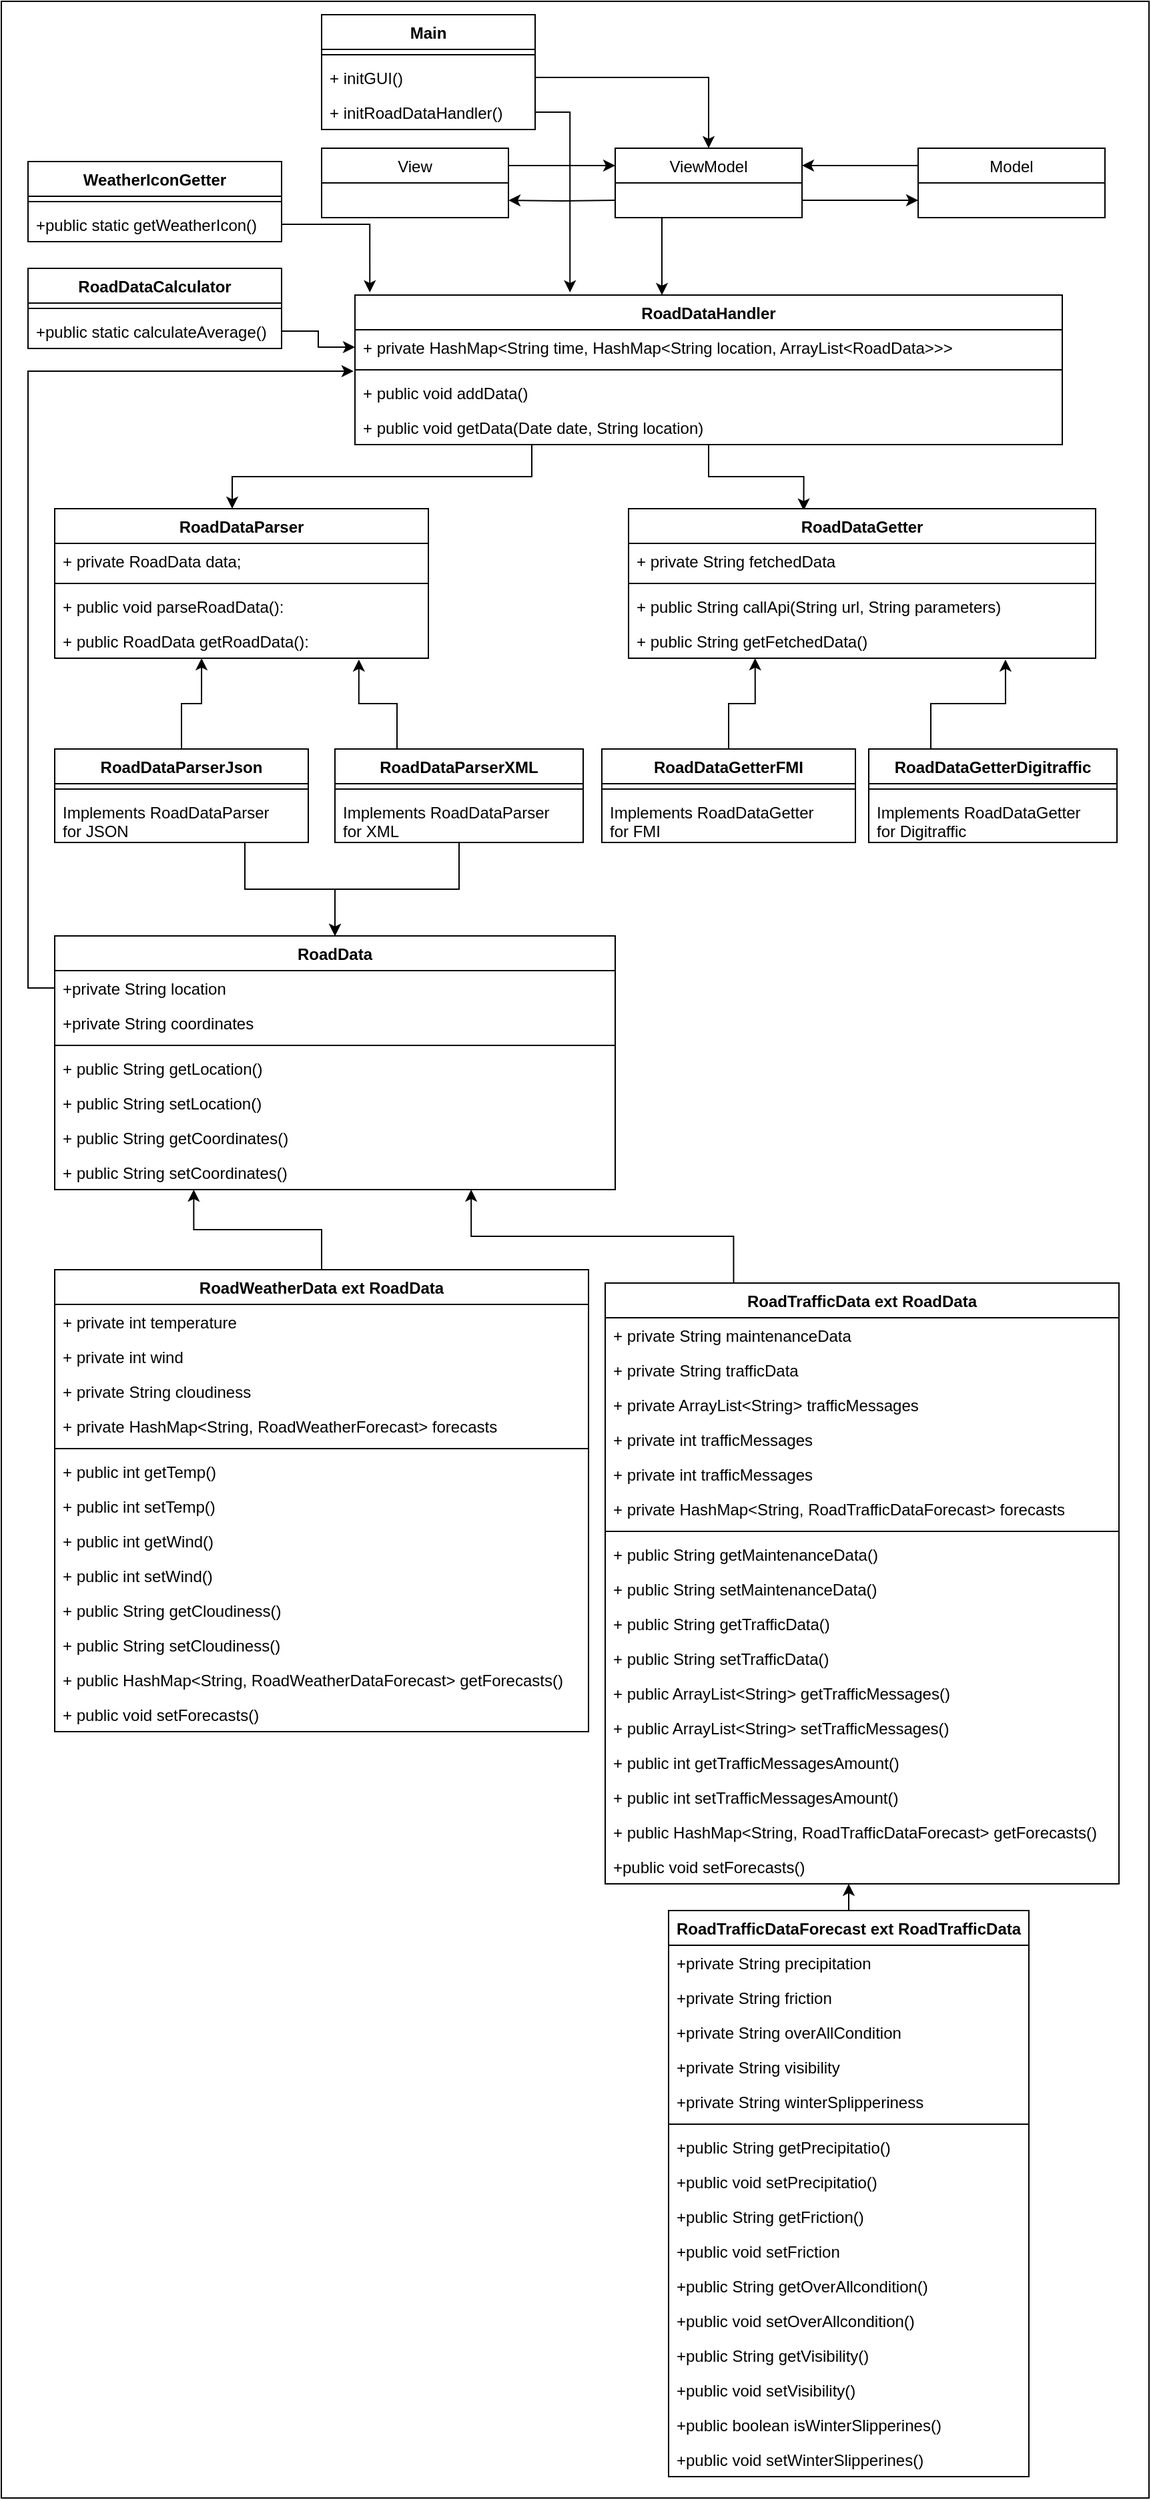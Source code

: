 <mxfile version="20.5.1" type="device"><diagram id="S0gB8MHJX6Fy2yk5ODXF" name="Sivu-1"><mxGraphModel dx="1422" dy="752" grid="1" gridSize="10" guides="1" tooltips="1" connect="1" arrows="1" fold="1" page="1" pageScale="1" pageWidth="827" pageHeight="1169" math="0" shadow="0"><root><mxCell id="0"/><mxCell id="1" parent="0"/><mxCell id="fA-g5uQ-jAQ87uZ6QGnf-59" value="" style="rounded=0;whiteSpace=wrap;html=1;" vertex="1" parent="1"><mxGeometry width="860" height="1870" as="geometry"/></mxCell><mxCell id="KyH2DdNoMfCb9JzQblsm-80" style="edgeStyle=orthogonalEdgeStyle;rounded=0;orthogonalLoop=1;jettySize=auto;html=1;exitX=0.25;exitY=1;exitDx=0;exitDy=0;entryX=0.475;entryY=0;entryDx=0;entryDy=0;entryPerimeter=0;" parent="1" source="KyH2DdNoMfCb9JzQblsm-4" target="KyH2DdNoMfCb9JzQblsm-13" edge="1"><mxGeometry relative="1" as="geometry"/></mxCell><mxCell id="PyR2XSppZuWLB6HKH8j1-69" style="edgeStyle=orthogonalEdgeStyle;rounded=0;orthogonalLoop=1;jettySize=auto;html=1;exitX=0.5;exitY=1;exitDx=0;exitDy=0;entryX=0.375;entryY=0.012;entryDx=0;entryDy=0;entryPerimeter=0;" parent="1" source="KyH2DdNoMfCb9JzQblsm-4" target="PyR2XSppZuWLB6HKH8j1-56" edge="1"><mxGeometry relative="1" as="geometry"/></mxCell><mxCell id="KyH2DdNoMfCb9JzQblsm-4" value="RoadDataHandler" style="swimlane;fontStyle=1;align=center;verticalAlign=top;childLayout=stackLayout;horizontal=1;startSize=26;horizontalStack=0;resizeParent=1;resizeParentMax=0;resizeLast=0;collapsible=1;marginBottom=0;" parent="1" vertex="1"><mxGeometry x="265" y="220" width="530" height="112" as="geometry"/></mxCell><mxCell id="KyH2DdNoMfCb9JzQblsm-5" value="+ private HashMap&lt;String time, HashMap&lt;String location, ArrayList&lt;RoadData&gt;&gt;&gt; " style="text;strokeColor=none;fillColor=none;align=left;verticalAlign=top;spacingLeft=4;spacingRight=4;overflow=hidden;rotatable=0;points=[[0,0.5],[1,0.5]];portConstraint=eastwest;" parent="KyH2DdNoMfCb9JzQblsm-4" vertex="1"><mxGeometry y="26" width="530" height="26" as="geometry"/></mxCell><mxCell id="KyH2DdNoMfCb9JzQblsm-6" value="" style="line;strokeWidth=1;fillColor=none;align=left;verticalAlign=middle;spacingTop=-1;spacingLeft=3;spacingRight=3;rotatable=0;labelPosition=right;points=[];portConstraint=eastwest;strokeColor=inherit;" parent="KyH2DdNoMfCb9JzQblsm-4" vertex="1"><mxGeometry y="52" width="530" height="8" as="geometry"/></mxCell><mxCell id="KyH2DdNoMfCb9JzQblsm-7" value="+ public void addData()&#xA;" style="text;strokeColor=none;fillColor=none;align=left;verticalAlign=top;spacingLeft=4;spacingRight=4;overflow=hidden;rotatable=0;points=[[0,0.5],[1,0.5]];portConstraint=eastwest;" parent="KyH2DdNoMfCb9JzQblsm-4" vertex="1"><mxGeometry y="60" width="530" height="26" as="geometry"/></mxCell><mxCell id="KyH2DdNoMfCb9JzQblsm-12" value="+ public void getData(Date date, String location)&#xA;" style="text;strokeColor=none;fillColor=none;align=left;verticalAlign=top;spacingLeft=4;spacingRight=4;overflow=hidden;rotatable=0;points=[[0,0.5],[1,0.5]];portConstraint=eastwest;" parent="KyH2DdNoMfCb9JzQblsm-4" vertex="1"><mxGeometry y="86" width="530" height="26" as="geometry"/></mxCell><mxCell id="KyH2DdNoMfCb9JzQblsm-8" value="RoadData" style="swimlane;fontStyle=1;align=center;verticalAlign=top;childLayout=stackLayout;horizontal=1;startSize=26;horizontalStack=0;resizeParent=1;resizeParentMax=0;resizeLast=0;collapsible=1;marginBottom=0;" parent="1" vertex="1"><mxGeometry x="40" y="700" width="420" height="190" as="geometry"/></mxCell><mxCell id="KyH2DdNoMfCb9JzQblsm-9" value="+private String location&#xA;" style="text;strokeColor=none;fillColor=none;align=left;verticalAlign=top;spacingLeft=4;spacingRight=4;overflow=hidden;rotatable=0;points=[[0,0.5],[1,0.5]];portConstraint=eastwest;" parent="KyH2DdNoMfCb9JzQblsm-8" vertex="1"><mxGeometry y="26" width="420" height="26" as="geometry"/></mxCell><mxCell id="KyH2DdNoMfCb9JzQblsm-21" value="+private String coordinates&#xA;" style="text;strokeColor=none;fillColor=none;align=left;verticalAlign=top;spacingLeft=4;spacingRight=4;overflow=hidden;rotatable=0;points=[[0,0.5],[1,0.5]];portConstraint=eastwest;" parent="KyH2DdNoMfCb9JzQblsm-8" vertex="1"><mxGeometry y="52" width="420" height="26" as="geometry"/></mxCell><mxCell id="KyH2DdNoMfCb9JzQblsm-10" value="" style="line;strokeWidth=1;fillColor=none;align=left;verticalAlign=middle;spacingTop=-1;spacingLeft=3;spacingRight=3;rotatable=0;labelPosition=right;points=[];portConstraint=eastwest;strokeColor=inherit;" parent="KyH2DdNoMfCb9JzQblsm-8" vertex="1"><mxGeometry y="78" width="420" height="8" as="geometry"/></mxCell><mxCell id="KyH2DdNoMfCb9JzQblsm-11" value="+ public String getLocation()" style="text;strokeColor=none;fillColor=none;align=left;verticalAlign=top;spacingLeft=4;spacingRight=4;overflow=hidden;rotatable=0;points=[[0,0.5],[1,0.5]];portConstraint=eastwest;" parent="KyH2DdNoMfCb9JzQblsm-8" vertex="1"><mxGeometry y="86" width="420" height="26" as="geometry"/></mxCell><mxCell id="KyH2DdNoMfCb9JzQblsm-29" value="+ public String setLocation()" style="text;strokeColor=none;fillColor=none;align=left;verticalAlign=top;spacingLeft=4;spacingRight=4;overflow=hidden;rotatable=0;points=[[0,0.5],[1,0.5]];portConstraint=eastwest;" parent="KyH2DdNoMfCb9JzQblsm-8" vertex="1"><mxGeometry y="112" width="420" height="26" as="geometry"/></mxCell><mxCell id="KyH2DdNoMfCb9JzQblsm-28" value="+ public String getCoordinates()" style="text;strokeColor=none;fillColor=none;align=left;verticalAlign=top;spacingLeft=4;spacingRight=4;overflow=hidden;rotatable=0;points=[[0,0.5],[1,0.5]];portConstraint=eastwest;" parent="KyH2DdNoMfCb9JzQblsm-8" vertex="1"><mxGeometry y="138" width="420" height="26" as="geometry"/></mxCell><mxCell id="KyH2DdNoMfCb9JzQblsm-27" value="+ public String setCoordinates()" style="text;strokeColor=none;fillColor=none;align=left;verticalAlign=top;spacingLeft=4;spacingRight=4;overflow=hidden;rotatable=0;points=[[0,0.5],[1,0.5]];portConstraint=eastwest;" parent="KyH2DdNoMfCb9JzQblsm-8" vertex="1"><mxGeometry y="164" width="420" height="26" as="geometry"/></mxCell><mxCell id="KyH2DdNoMfCb9JzQblsm-13" value="RoadDataParser" style="swimlane;fontStyle=1;align=center;verticalAlign=top;childLayout=stackLayout;horizontal=1;startSize=26;horizontalStack=0;resizeParent=1;resizeParentMax=0;resizeLast=0;collapsible=1;marginBottom=0;" parent="1" vertex="1"><mxGeometry x="40" y="380" width="280" height="112" as="geometry"/></mxCell><mxCell id="KyH2DdNoMfCb9JzQblsm-14" value="+ private RoadData data;" style="text;strokeColor=none;fillColor=none;align=left;verticalAlign=top;spacingLeft=4;spacingRight=4;overflow=hidden;rotatable=0;points=[[0,0.5],[1,0.5]];portConstraint=eastwest;" parent="KyH2DdNoMfCb9JzQblsm-13" vertex="1"><mxGeometry y="26" width="280" height="26" as="geometry"/></mxCell><mxCell id="KyH2DdNoMfCb9JzQblsm-15" value="" style="line;strokeWidth=1;fillColor=none;align=left;verticalAlign=middle;spacingTop=-1;spacingLeft=3;spacingRight=3;rotatable=0;labelPosition=right;points=[];portConstraint=eastwest;strokeColor=inherit;" parent="KyH2DdNoMfCb9JzQblsm-13" vertex="1"><mxGeometry y="52" width="280" height="8" as="geometry"/></mxCell><mxCell id="KyH2DdNoMfCb9JzQblsm-16" value="+ public void parseRoadData():" style="text;strokeColor=none;fillColor=none;align=left;verticalAlign=top;spacingLeft=4;spacingRight=4;overflow=hidden;rotatable=0;points=[[0,0.5],[1,0.5]];portConstraint=eastwest;" parent="KyH2DdNoMfCb9JzQblsm-13" vertex="1"><mxGeometry y="60" width="280" height="26" as="geometry"/></mxCell><mxCell id="KyH2DdNoMfCb9JzQblsm-23" value="+ public RoadData getRoadData():" style="text;strokeColor=none;fillColor=none;align=left;verticalAlign=top;spacingLeft=4;spacingRight=4;overflow=hidden;rotatable=0;points=[[0,0.5],[1,0.5]];portConstraint=eastwest;" parent="KyH2DdNoMfCb9JzQblsm-13" vertex="1"><mxGeometry y="86" width="280" height="26" as="geometry"/></mxCell><mxCell id="KyH2DdNoMfCb9JzQblsm-81" style="edgeStyle=orthogonalEdgeStyle;rounded=0;orthogonalLoop=1;jettySize=auto;html=1;exitX=0.75;exitY=1;exitDx=0;exitDy=0;entryX=0.5;entryY=0;entryDx=0;entryDy=0;" parent="1" source="KyH2DdNoMfCb9JzQblsm-30" target="KyH2DdNoMfCb9JzQblsm-8" edge="1"><mxGeometry relative="1" as="geometry"/></mxCell><mxCell id="PyR2XSppZuWLB6HKH8j1-79" style="edgeStyle=orthogonalEdgeStyle;rounded=0;orthogonalLoop=1;jettySize=auto;html=1;exitX=0.5;exitY=0;exitDx=0;exitDy=0;entryX=0.393;entryY=1;entryDx=0;entryDy=0;entryPerimeter=0;" parent="1" source="KyH2DdNoMfCb9JzQblsm-30" target="KyH2DdNoMfCb9JzQblsm-23" edge="1"><mxGeometry relative="1" as="geometry"/></mxCell><mxCell id="KyH2DdNoMfCb9JzQblsm-30" value="RoadDataParserJson" style="swimlane;fontStyle=1;align=center;verticalAlign=top;childLayout=stackLayout;horizontal=1;startSize=26;horizontalStack=0;resizeParent=1;resizeParentMax=0;resizeLast=0;collapsible=1;marginBottom=0;" parent="1" vertex="1"><mxGeometry x="40" y="560" width="190" height="70" as="geometry"/></mxCell><mxCell id="KyH2DdNoMfCb9JzQblsm-32" value="" style="line;strokeWidth=1;fillColor=none;align=left;verticalAlign=middle;spacingTop=-1;spacingLeft=3;spacingRight=3;rotatable=0;labelPosition=right;points=[];portConstraint=eastwest;strokeColor=inherit;" parent="KyH2DdNoMfCb9JzQblsm-30" vertex="1"><mxGeometry y="26" width="190" height="8" as="geometry"/></mxCell><mxCell id="KyH2DdNoMfCb9JzQblsm-33" value="Implements RoadDataParser&#xA;for JSON&#xA;" style="text;strokeColor=none;fillColor=none;align=left;verticalAlign=top;spacingLeft=4;spacingRight=4;overflow=hidden;rotatable=0;points=[[0,0.5],[1,0.5]];portConstraint=eastwest;" parent="KyH2DdNoMfCb9JzQblsm-30" vertex="1"><mxGeometry y="34" width="190" height="36" as="geometry"/></mxCell><mxCell id="KyH2DdNoMfCb9JzQblsm-82" style="edgeStyle=orthogonalEdgeStyle;rounded=0;orthogonalLoop=1;jettySize=auto;html=1;" parent="1" source="KyH2DdNoMfCb9JzQblsm-34" target="KyH2DdNoMfCb9JzQblsm-8" edge="1"><mxGeometry relative="1" as="geometry"/></mxCell><mxCell id="PyR2XSppZuWLB6HKH8j1-80" style="edgeStyle=orthogonalEdgeStyle;rounded=0;orthogonalLoop=1;jettySize=auto;html=1;exitX=0.25;exitY=0;exitDx=0;exitDy=0;entryX=0.814;entryY=1.038;entryDx=0;entryDy=0;entryPerimeter=0;" parent="1" source="KyH2DdNoMfCb9JzQblsm-34" target="KyH2DdNoMfCb9JzQblsm-23" edge="1"><mxGeometry relative="1" as="geometry"/></mxCell><mxCell id="KyH2DdNoMfCb9JzQblsm-34" value="RoadDataParserXML" style="swimlane;fontStyle=1;align=center;verticalAlign=top;childLayout=stackLayout;horizontal=1;startSize=26;horizontalStack=0;resizeParent=1;resizeParentMax=0;resizeLast=0;collapsible=1;marginBottom=0;" parent="1" vertex="1"><mxGeometry x="250" y="560" width="186" height="70" as="geometry"/></mxCell><mxCell id="KyH2DdNoMfCb9JzQblsm-36" value="" style="line;strokeWidth=1;fillColor=none;align=left;verticalAlign=middle;spacingTop=-1;spacingLeft=3;spacingRight=3;rotatable=0;labelPosition=right;points=[];portConstraint=eastwest;strokeColor=inherit;" parent="KyH2DdNoMfCb9JzQblsm-34" vertex="1"><mxGeometry y="26" width="186" height="8" as="geometry"/></mxCell><mxCell id="KyH2DdNoMfCb9JzQblsm-37" value="Implements RoadDataParser&#xA;for XML&#xA;" style="text;strokeColor=none;fillColor=none;align=left;verticalAlign=top;spacingLeft=4;spacingRight=4;overflow=hidden;rotatable=0;points=[[0,0.5],[1,0.5]];portConstraint=eastwest;" parent="KyH2DdNoMfCb9JzQblsm-34" vertex="1"><mxGeometry y="34" width="186" height="36" as="geometry"/></mxCell><mxCell id="KyH2DdNoMfCb9JzQblsm-85" style="edgeStyle=orthogonalEdgeStyle;rounded=0;orthogonalLoop=1;jettySize=auto;html=1;exitX=0.5;exitY=0;exitDx=0;exitDy=0;entryX=0.248;entryY=1;entryDx=0;entryDy=0;entryPerimeter=0;" parent="1" source="KyH2DdNoMfCb9JzQblsm-38" target="KyH2DdNoMfCb9JzQblsm-27" edge="1"><mxGeometry relative="1" as="geometry"/></mxCell><mxCell id="KyH2DdNoMfCb9JzQblsm-38" value="RoadWeatherData ext RoadData" style="swimlane;fontStyle=1;align=center;verticalAlign=top;childLayout=stackLayout;horizontal=1;startSize=26;horizontalStack=0;resizeParent=1;resizeParentMax=0;resizeLast=0;collapsible=1;marginBottom=0;" parent="1" vertex="1"><mxGeometry x="40" y="950" width="400" height="346" as="geometry"/></mxCell><mxCell id="KyH2DdNoMfCb9JzQblsm-39" value="+ private int temperature" style="text;strokeColor=none;fillColor=none;align=left;verticalAlign=top;spacingLeft=4;spacingRight=4;overflow=hidden;rotatable=0;points=[[0,0.5],[1,0.5]];portConstraint=eastwest;" parent="KyH2DdNoMfCb9JzQblsm-38" vertex="1"><mxGeometry y="26" width="400" height="26" as="geometry"/></mxCell><mxCell id="KyH2DdNoMfCb9JzQblsm-61" value="+ private int wind" style="text;strokeColor=none;fillColor=none;align=left;verticalAlign=top;spacingLeft=4;spacingRight=4;overflow=hidden;rotatable=0;points=[[0,0.5],[1,0.5]];portConstraint=eastwest;" parent="KyH2DdNoMfCb9JzQblsm-38" vertex="1"><mxGeometry y="52" width="400" height="26" as="geometry"/></mxCell><mxCell id="KyH2DdNoMfCb9JzQblsm-63" value="+ private String cloudiness" style="text;strokeColor=none;fillColor=none;align=left;verticalAlign=top;spacingLeft=4;spacingRight=4;overflow=hidden;rotatable=0;points=[[0,0.5],[1,0.5]];portConstraint=eastwest;" parent="KyH2DdNoMfCb9JzQblsm-38" vertex="1"><mxGeometry y="78" width="400" height="26" as="geometry"/></mxCell><mxCell id="fA-g5uQ-jAQ87uZ6QGnf-33" value="+ private HashMap&lt;String, RoadWeatherForecast&gt; forecasts" style="text;strokeColor=none;fillColor=none;align=left;verticalAlign=top;spacingLeft=4;spacingRight=4;overflow=hidden;rotatable=0;points=[[0,0.5],[1,0.5]];portConstraint=eastwest;" vertex="1" parent="KyH2DdNoMfCb9JzQblsm-38"><mxGeometry y="104" width="400" height="26" as="geometry"/></mxCell><mxCell id="KyH2DdNoMfCb9JzQblsm-40" value="" style="line;strokeWidth=1;fillColor=none;align=left;verticalAlign=middle;spacingTop=-1;spacingLeft=3;spacingRight=3;rotatable=0;labelPosition=right;points=[];portConstraint=eastwest;strokeColor=inherit;" parent="KyH2DdNoMfCb9JzQblsm-38" vertex="1"><mxGeometry y="130" width="400" height="8" as="geometry"/></mxCell><mxCell id="KyH2DdNoMfCb9JzQblsm-41" value="+ public int getTemp()" style="text;strokeColor=none;fillColor=none;align=left;verticalAlign=top;spacingLeft=4;spacingRight=4;overflow=hidden;rotatable=0;points=[[0,0.5],[1,0.5]];portConstraint=eastwest;" parent="KyH2DdNoMfCb9JzQblsm-38" vertex="1"><mxGeometry y="138" width="400" height="26" as="geometry"/></mxCell><mxCell id="KyH2DdNoMfCb9JzQblsm-68" value="+ public int setTemp()" style="text;strokeColor=none;fillColor=none;align=left;verticalAlign=top;spacingLeft=4;spacingRight=4;overflow=hidden;rotatable=0;points=[[0,0.5],[1,0.5]];portConstraint=eastwest;" parent="KyH2DdNoMfCb9JzQblsm-38" vertex="1"><mxGeometry y="164" width="400" height="26" as="geometry"/></mxCell><mxCell id="KyH2DdNoMfCb9JzQblsm-65" value="+ public int getWind()" style="text;strokeColor=none;fillColor=none;align=left;verticalAlign=top;spacingLeft=4;spacingRight=4;overflow=hidden;rotatable=0;points=[[0,0.5],[1,0.5]];portConstraint=eastwest;" parent="KyH2DdNoMfCb9JzQblsm-38" vertex="1"><mxGeometry y="190" width="400" height="26" as="geometry"/></mxCell><mxCell id="KyH2DdNoMfCb9JzQblsm-72" value="+ public int setWind()" style="text;strokeColor=none;fillColor=none;align=left;verticalAlign=top;spacingLeft=4;spacingRight=4;overflow=hidden;rotatable=0;points=[[0,0.5],[1,0.5]];portConstraint=eastwest;" parent="KyH2DdNoMfCb9JzQblsm-38" vertex="1"><mxGeometry y="216" width="400" height="26" as="geometry"/></mxCell><mxCell id="KyH2DdNoMfCb9JzQblsm-71" value="+ public String getCloudiness()" style="text;strokeColor=none;fillColor=none;align=left;verticalAlign=top;spacingLeft=4;spacingRight=4;overflow=hidden;rotatable=0;points=[[0,0.5],[1,0.5]];portConstraint=eastwest;" parent="KyH2DdNoMfCb9JzQblsm-38" vertex="1"><mxGeometry y="242" width="400" height="26" as="geometry"/></mxCell><mxCell id="KyH2DdNoMfCb9JzQblsm-74" value="+ public String setCloudiness()" style="text;strokeColor=none;fillColor=none;align=left;verticalAlign=top;spacingLeft=4;spacingRight=4;overflow=hidden;rotatable=0;points=[[0,0.5],[1,0.5]];portConstraint=eastwest;" parent="KyH2DdNoMfCb9JzQblsm-38" vertex="1"><mxGeometry y="268" width="400" height="26" as="geometry"/></mxCell><mxCell id="fA-g5uQ-jAQ87uZ6QGnf-42" value="+ public HashMap&lt;String, RoadWeatherDataForecast&gt; getForecasts()" style="text;strokeColor=none;fillColor=none;align=left;verticalAlign=top;spacingLeft=4;spacingRight=4;overflow=hidden;rotatable=0;points=[[0,0.5],[1,0.5]];portConstraint=eastwest;" vertex="1" parent="KyH2DdNoMfCb9JzQblsm-38"><mxGeometry y="294" width="400" height="26" as="geometry"/></mxCell><mxCell id="fA-g5uQ-jAQ87uZ6QGnf-43" value="+ public void setForecasts()" style="text;strokeColor=none;fillColor=none;align=left;verticalAlign=top;spacingLeft=4;spacingRight=4;overflow=hidden;rotatable=0;points=[[0,0.5],[1,0.5]];portConstraint=eastwest;" vertex="1" parent="KyH2DdNoMfCb9JzQblsm-38"><mxGeometry y="320" width="400" height="26" as="geometry"/></mxCell><mxCell id="KyH2DdNoMfCb9JzQblsm-86" style="edgeStyle=orthogonalEdgeStyle;rounded=0;orthogonalLoop=1;jettySize=auto;html=1;exitX=0.25;exitY=0;exitDx=0;exitDy=0;entryX=0.743;entryY=1;entryDx=0;entryDy=0;entryPerimeter=0;" parent="1" source="KyH2DdNoMfCb9JzQblsm-42" target="KyH2DdNoMfCb9JzQblsm-27" edge="1"><mxGeometry relative="1" as="geometry"/></mxCell><mxCell id="KyH2DdNoMfCb9JzQblsm-42" value="RoadTrafficData ext RoadData" style="swimlane;fontStyle=1;align=center;verticalAlign=top;childLayout=stackLayout;horizontal=1;startSize=26;horizontalStack=0;resizeParent=1;resizeParentMax=0;resizeLast=0;collapsible=1;marginBottom=0;" parent="1" vertex="1"><mxGeometry x="452.5" y="960" width="385" height="450" as="geometry"/></mxCell><mxCell id="KyH2DdNoMfCb9JzQblsm-43" value="+ private String maintenanceData" style="text;strokeColor=none;fillColor=none;align=left;verticalAlign=top;spacingLeft=4;spacingRight=4;overflow=hidden;rotatable=0;points=[[0,0.5],[1,0.5]];portConstraint=eastwest;" parent="KyH2DdNoMfCb9JzQblsm-42" vertex="1"><mxGeometry y="26" width="385" height="26" as="geometry"/></mxCell><mxCell id="KyH2DdNoMfCb9JzQblsm-47" value="+ private String trafficData" style="text;strokeColor=none;fillColor=none;align=left;verticalAlign=top;spacingLeft=4;spacingRight=4;overflow=hidden;rotatable=0;points=[[0,0.5],[1,0.5]];portConstraint=eastwest;" parent="KyH2DdNoMfCb9JzQblsm-42" vertex="1"><mxGeometry y="52" width="385" height="26" as="geometry"/></mxCell><mxCell id="KyH2DdNoMfCb9JzQblsm-46" value="+ private ArrayList&lt;String&gt; trafficMessages" style="text;strokeColor=none;fillColor=none;align=left;verticalAlign=top;spacingLeft=4;spacingRight=4;overflow=hidden;rotatable=0;points=[[0,0.5],[1,0.5]];portConstraint=eastwest;" parent="KyH2DdNoMfCb9JzQblsm-42" vertex="1"><mxGeometry y="78" width="385" height="26" as="geometry"/></mxCell><mxCell id="KyH2DdNoMfCb9JzQblsm-48" value="+ private int trafficMessages" style="text;strokeColor=none;fillColor=none;align=left;verticalAlign=top;spacingLeft=4;spacingRight=4;overflow=hidden;rotatable=0;points=[[0,0.5],[1,0.5]];portConstraint=eastwest;" parent="KyH2DdNoMfCb9JzQblsm-42" vertex="1"><mxGeometry y="104" width="385" height="26" as="geometry"/></mxCell><mxCell id="fA-g5uQ-jAQ87uZ6QGnf-1" value="+ private int trafficMessages" style="text;strokeColor=none;fillColor=none;align=left;verticalAlign=top;spacingLeft=4;spacingRight=4;overflow=hidden;rotatable=0;points=[[0,0.5],[1,0.5]];portConstraint=eastwest;" vertex="1" parent="KyH2DdNoMfCb9JzQblsm-42"><mxGeometry y="130" width="385" height="26" as="geometry"/></mxCell><mxCell id="fA-g5uQ-jAQ87uZ6QGnf-28" value="+ private HashMap&lt;String, RoadTrafficDataForecast&gt; forecasts" style="text;strokeColor=none;fillColor=none;align=left;verticalAlign=top;spacingLeft=4;spacingRight=4;overflow=hidden;rotatable=0;points=[[0,0.5],[1,0.5]];portConstraint=eastwest;" vertex="1" parent="KyH2DdNoMfCb9JzQblsm-42"><mxGeometry y="156" width="385" height="26" as="geometry"/></mxCell><mxCell id="KyH2DdNoMfCb9JzQblsm-44" value="" style="line;strokeWidth=1;fillColor=none;align=left;verticalAlign=middle;spacingTop=-1;spacingLeft=3;spacingRight=3;rotatable=0;labelPosition=right;points=[];portConstraint=eastwest;strokeColor=inherit;" parent="KyH2DdNoMfCb9JzQblsm-42" vertex="1"><mxGeometry y="182" width="385" height="8" as="geometry"/></mxCell><mxCell id="KyH2DdNoMfCb9JzQblsm-45" value="+ public String getMaintenanceData()" style="text;strokeColor=none;fillColor=none;align=left;verticalAlign=top;spacingLeft=4;spacingRight=4;overflow=hidden;rotatable=0;points=[[0,0.5],[1,0.5]];portConstraint=eastwest;" parent="KyH2DdNoMfCb9JzQblsm-42" vertex="1"><mxGeometry y="190" width="385" height="26" as="geometry"/></mxCell><mxCell id="KyH2DdNoMfCb9JzQblsm-50" value="+ public String setMaintenanceData()" style="text;strokeColor=none;fillColor=none;align=left;verticalAlign=top;spacingLeft=4;spacingRight=4;overflow=hidden;rotatable=0;points=[[0,0.5],[1,0.5]];portConstraint=eastwest;" parent="KyH2DdNoMfCb9JzQblsm-42" vertex="1"><mxGeometry y="216" width="385" height="26" as="geometry"/></mxCell><mxCell id="KyH2DdNoMfCb9JzQblsm-51" value="+ public String getTrafficData()" style="text;strokeColor=none;fillColor=none;align=left;verticalAlign=top;spacingLeft=4;spacingRight=4;overflow=hidden;rotatable=0;points=[[0,0.5],[1,0.5]];portConstraint=eastwest;" parent="KyH2DdNoMfCb9JzQblsm-42" vertex="1"><mxGeometry y="242" width="385" height="26" as="geometry"/></mxCell><mxCell id="KyH2DdNoMfCb9JzQblsm-54" value="+ public String setTrafficData()" style="text;strokeColor=none;fillColor=none;align=left;verticalAlign=top;spacingLeft=4;spacingRight=4;overflow=hidden;rotatable=0;points=[[0,0.5],[1,0.5]];portConstraint=eastwest;" parent="KyH2DdNoMfCb9JzQblsm-42" vertex="1"><mxGeometry y="268" width="385" height="26" as="geometry"/></mxCell><mxCell id="KyH2DdNoMfCb9JzQblsm-52" value="+ public ArrayList&lt;String&gt; getTrafficMessages()" style="text;strokeColor=none;fillColor=none;align=left;verticalAlign=top;spacingLeft=4;spacingRight=4;overflow=hidden;rotatable=0;points=[[0,0.5],[1,0.5]];portConstraint=eastwest;" parent="KyH2DdNoMfCb9JzQblsm-42" vertex="1"><mxGeometry y="294" width="385" height="26" as="geometry"/></mxCell><mxCell id="KyH2DdNoMfCb9JzQblsm-55" value="+ public ArrayList&lt;String&gt; setTrafficMessages()" style="text;strokeColor=none;fillColor=none;align=left;verticalAlign=top;spacingLeft=4;spacingRight=4;overflow=hidden;rotatable=0;points=[[0,0.5],[1,0.5]];portConstraint=eastwest;" parent="KyH2DdNoMfCb9JzQblsm-42" vertex="1"><mxGeometry y="320" width="385" height="26" as="geometry"/></mxCell><mxCell id="KyH2DdNoMfCb9JzQblsm-53" value="+ public int getTrafficMessagesAmount()" style="text;strokeColor=none;fillColor=none;align=left;verticalAlign=top;spacingLeft=4;spacingRight=4;overflow=hidden;rotatable=0;points=[[0,0.5],[1,0.5]];portConstraint=eastwest;" parent="KyH2DdNoMfCb9JzQblsm-42" vertex="1"><mxGeometry y="346" width="385" height="26" as="geometry"/></mxCell><mxCell id="KyH2DdNoMfCb9JzQblsm-56" value="+ public int setTrafficMessagesAmount()" style="text;strokeColor=none;fillColor=none;align=left;verticalAlign=top;spacingLeft=4;spacingRight=4;overflow=hidden;rotatable=0;points=[[0,0.5],[1,0.5]];portConstraint=eastwest;" parent="KyH2DdNoMfCb9JzQblsm-42" vertex="1"><mxGeometry y="372" width="385" height="26" as="geometry"/></mxCell><mxCell id="fA-g5uQ-jAQ87uZ6QGnf-29" value="+ public HashMap&lt;String, RoadTrafficDataForecast&gt; getForecasts()" style="text;strokeColor=none;fillColor=none;align=left;verticalAlign=top;spacingLeft=4;spacingRight=4;overflow=hidden;rotatable=0;points=[[0,0.5],[1,0.5]];portConstraint=eastwest;" vertex="1" parent="KyH2DdNoMfCb9JzQblsm-42"><mxGeometry y="398" width="385" height="26" as="geometry"/></mxCell><mxCell id="fA-g5uQ-jAQ87uZ6QGnf-30" value="+public void setForecasts()" style="text;strokeColor=none;fillColor=none;align=left;verticalAlign=top;spacingLeft=4;spacingRight=4;overflow=hidden;rotatable=0;points=[[0,0.5],[1,0.5]];portConstraint=eastwest;" vertex="1" parent="KyH2DdNoMfCb9JzQblsm-42"><mxGeometry y="424" width="385" height="26" as="geometry"/></mxCell><mxCell id="SSLaL5udMHon4tg-ed3Z-13" style="edgeStyle=orthogonalEdgeStyle;rounded=0;orthogonalLoop=1;jettySize=auto;html=1;exitX=0.25;exitY=1;exitDx=0;exitDy=0;entryX=0.434;entryY=0;entryDx=0;entryDy=0;entryPerimeter=0;" parent="1" source="PyR2XSppZuWLB6HKH8j1-13" target="KyH2DdNoMfCb9JzQblsm-4" edge="1"><mxGeometry relative="1" as="geometry"/></mxCell><mxCell id="PyR2XSppZuWLB6HKH8j1-13" value="ViewModel" style="swimlane;fontStyle=0;childLayout=stackLayout;horizontal=1;startSize=26;fillColor=none;horizontalStack=0;resizeParent=1;resizeParentMax=0;resizeLast=0;collapsible=1;marginBottom=0;" parent="1" vertex="1"><mxGeometry x="460" y="110" width="140" height="52" as="geometry"/></mxCell><mxCell id="PyR2XSppZuWLB6HKH8j1-51" style="edgeStyle=orthogonalEdgeStyle;rounded=0;orthogonalLoop=1;jettySize=auto;html=1;exitX=1;exitY=0.25;exitDx=0;exitDy=0;entryX=0;entryY=0.25;entryDx=0;entryDy=0;" parent="1" source="PyR2XSppZuWLB6HKH8j1-17" target="PyR2XSppZuWLB6HKH8j1-13" edge="1"><mxGeometry relative="1" as="geometry"/></mxCell><mxCell id="PyR2XSppZuWLB6HKH8j1-17" value="View" style="swimlane;fontStyle=0;childLayout=stackLayout;horizontal=1;startSize=26;fillColor=none;horizontalStack=0;resizeParent=1;resizeParentMax=0;resizeLast=0;collapsible=1;marginBottom=0;" parent="1" vertex="1"><mxGeometry x="240" y="110" width="140" height="52" as="geometry"/></mxCell><mxCell id="PyR2XSppZuWLB6HKH8j1-54" style="edgeStyle=orthogonalEdgeStyle;rounded=0;orthogonalLoop=1;jettySize=auto;html=1;exitX=0;exitY=0.25;exitDx=0;exitDy=0;entryX=1;entryY=0.25;entryDx=0;entryDy=0;" parent="1" source="PyR2XSppZuWLB6HKH8j1-21" target="PyR2XSppZuWLB6HKH8j1-13" edge="1"><mxGeometry relative="1" as="geometry"/></mxCell><mxCell id="PyR2XSppZuWLB6HKH8j1-21" value="Model" style="swimlane;fontStyle=0;childLayout=stackLayout;horizontal=1;startSize=26;fillColor=none;horizontalStack=0;resizeParent=1;resizeParentMax=0;resizeLast=0;collapsible=1;marginBottom=0;" parent="1" vertex="1"><mxGeometry x="687" y="110" width="140" height="52" as="geometry"/></mxCell><mxCell id="PyR2XSppZuWLB6HKH8j1-52" style="edgeStyle=orthogonalEdgeStyle;rounded=0;orthogonalLoop=1;jettySize=auto;html=1;exitX=0;exitY=0.5;exitDx=0;exitDy=0;entryX=1;entryY=0.75;entryDx=0;entryDy=0;" parent="1" target="PyR2XSppZuWLB6HKH8j1-17" edge="1"><mxGeometry relative="1" as="geometry"><mxPoint x="460" y="149" as="sourcePoint"/></mxGeometry></mxCell><mxCell id="PyR2XSppZuWLB6HKH8j1-53" style="edgeStyle=orthogonalEdgeStyle;rounded=0;orthogonalLoop=1;jettySize=auto;html=1;exitX=1;exitY=0.5;exitDx=0;exitDy=0;entryX=0;entryY=0.5;entryDx=0;entryDy=0;" parent="1" edge="1"><mxGeometry relative="1" as="geometry"><mxPoint x="600" y="149" as="sourcePoint"/><mxPoint x="687" y="149" as="targetPoint"/></mxGeometry></mxCell><mxCell id="PyR2XSppZuWLB6HKH8j1-56" value="RoadDataGetter" style="swimlane;fontStyle=1;align=center;verticalAlign=top;childLayout=stackLayout;horizontal=1;startSize=26;horizontalStack=0;resizeParent=1;resizeParentMax=0;resizeLast=0;collapsible=1;marginBottom=0;" parent="1" vertex="1"><mxGeometry x="470" y="380" width="350" height="112" as="geometry"/></mxCell><mxCell id="PyR2XSppZuWLB6HKH8j1-57" value="+ private String fetchedData" style="text;strokeColor=none;fillColor=none;align=left;verticalAlign=top;spacingLeft=4;spacingRight=4;overflow=hidden;rotatable=0;points=[[0,0.5],[1,0.5]];portConstraint=eastwest;" parent="PyR2XSppZuWLB6HKH8j1-56" vertex="1"><mxGeometry y="26" width="350" height="26" as="geometry"/></mxCell><mxCell id="PyR2XSppZuWLB6HKH8j1-58" value="" style="line;strokeWidth=1;fillColor=none;align=left;verticalAlign=middle;spacingTop=-1;spacingLeft=3;spacingRight=3;rotatable=0;labelPosition=right;points=[];portConstraint=eastwest;strokeColor=inherit;" parent="PyR2XSppZuWLB6HKH8j1-56" vertex="1"><mxGeometry y="52" width="350" height="8" as="geometry"/></mxCell><mxCell id="PyR2XSppZuWLB6HKH8j1-59" value="+ public String callApi(String url, String parameters)" style="text;strokeColor=none;fillColor=none;align=left;verticalAlign=top;spacingLeft=4;spacingRight=4;overflow=hidden;rotatable=0;points=[[0,0.5],[1,0.5]];portConstraint=eastwest;" parent="PyR2XSppZuWLB6HKH8j1-56" vertex="1"><mxGeometry y="60" width="350" height="26" as="geometry"/></mxCell><mxCell id="PyR2XSppZuWLB6HKH8j1-70" value="+ public String getFetchedData()" style="text;strokeColor=none;fillColor=none;align=left;verticalAlign=top;spacingLeft=4;spacingRight=4;overflow=hidden;rotatable=0;points=[[0,0.5],[1,0.5]];portConstraint=eastwest;" parent="PyR2XSppZuWLB6HKH8j1-56" vertex="1"><mxGeometry y="86" width="350" height="26" as="geometry"/></mxCell><mxCell id="PyR2XSppZuWLB6HKH8j1-65" value="RoadDataCalculator" style="swimlane;fontStyle=1;align=center;verticalAlign=top;childLayout=stackLayout;horizontal=1;startSize=26;horizontalStack=0;resizeParent=1;resizeParentMax=0;resizeLast=0;collapsible=1;marginBottom=0;" parent="1" vertex="1"><mxGeometry x="20" y="200" width="190" height="60" as="geometry"/></mxCell><mxCell id="PyR2XSppZuWLB6HKH8j1-67" value="" style="line;strokeWidth=1;fillColor=none;align=left;verticalAlign=middle;spacingTop=-1;spacingLeft=3;spacingRight=3;rotatable=0;labelPosition=right;points=[];portConstraint=eastwest;strokeColor=inherit;" parent="PyR2XSppZuWLB6HKH8j1-65" vertex="1"><mxGeometry y="26" width="190" height="8" as="geometry"/></mxCell><mxCell id="PyR2XSppZuWLB6HKH8j1-68" value="+public static calculateAverage()" style="text;strokeColor=none;fillColor=none;align=left;verticalAlign=top;spacingLeft=4;spacingRight=4;overflow=hidden;rotatable=0;points=[[0,0.5],[1,0.5]];portConstraint=eastwest;" parent="PyR2XSppZuWLB6HKH8j1-65" vertex="1"><mxGeometry y="34" width="190" height="26" as="geometry"/></mxCell><mxCell id="PyR2XSppZuWLB6HKH8j1-78" style="edgeStyle=orthogonalEdgeStyle;rounded=0;orthogonalLoop=1;jettySize=auto;html=1;exitX=0.25;exitY=0;exitDx=0;exitDy=0;entryX=0.807;entryY=1.038;entryDx=0;entryDy=0;entryPerimeter=0;" parent="1" source="PyR2XSppZuWLB6HKH8j1-71" target="PyR2XSppZuWLB6HKH8j1-70" edge="1"><mxGeometry relative="1" as="geometry"/></mxCell><mxCell id="PyR2XSppZuWLB6HKH8j1-71" value="RoadDataGetterDigitraffic" style="swimlane;fontStyle=1;align=center;verticalAlign=top;childLayout=stackLayout;horizontal=1;startSize=26;horizontalStack=0;resizeParent=1;resizeParentMax=0;resizeLast=0;collapsible=1;marginBottom=0;" parent="1" vertex="1"><mxGeometry x="650" y="560" width="186" height="70" as="geometry"/></mxCell><mxCell id="PyR2XSppZuWLB6HKH8j1-72" value="" style="line;strokeWidth=1;fillColor=none;align=left;verticalAlign=middle;spacingTop=-1;spacingLeft=3;spacingRight=3;rotatable=0;labelPosition=right;points=[];portConstraint=eastwest;strokeColor=inherit;" parent="PyR2XSppZuWLB6HKH8j1-71" vertex="1"><mxGeometry y="26" width="186" height="8" as="geometry"/></mxCell><mxCell id="PyR2XSppZuWLB6HKH8j1-73" value="Implements RoadDataGetter&#xA;for Digitraffic&#xA;" style="text;strokeColor=none;fillColor=none;align=left;verticalAlign=top;spacingLeft=4;spacingRight=4;overflow=hidden;rotatable=0;points=[[0,0.5],[1,0.5]];portConstraint=eastwest;" parent="PyR2XSppZuWLB6HKH8j1-71" vertex="1"><mxGeometry y="34" width="186" height="36" as="geometry"/></mxCell><mxCell id="PyR2XSppZuWLB6HKH8j1-77" style="edgeStyle=orthogonalEdgeStyle;rounded=0;orthogonalLoop=1;jettySize=auto;html=1;exitX=0.5;exitY=0;exitDx=0;exitDy=0;entryX=0.271;entryY=1;entryDx=0;entryDy=0;entryPerimeter=0;" parent="1" source="PyR2XSppZuWLB6HKH8j1-74" target="PyR2XSppZuWLB6HKH8j1-70" edge="1"><mxGeometry relative="1" as="geometry"/></mxCell><mxCell id="PyR2XSppZuWLB6HKH8j1-74" value="RoadDataGetterFMI" style="swimlane;fontStyle=1;align=center;verticalAlign=top;childLayout=stackLayout;horizontal=1;startSize=26;horizontalStack=0;resizeParent=1;resizeParentMax=0;resizeLast=0;collapsible=1;marginBottom=0;" parent="1" vertex="1"><mxGeometry x="450" y="560" width="190" height="70" as="geometry"/></mxCell><mxCell id="PyR2XSppZuWLB6HKH8j1-75" value="" style="line;strokeWidth=1;fillColor=none;align=left;verticalAlign=middle;spacingTop=-1;spacingLeft=3;spacingRight=3;rotatable=0;labelPosition=right;points=[];portConstraint=eastwest;strokeColor=inherit;" parent="PyR2XSppZuWLB6HKH8j1-74" vertex="1"><mxGeometry y="26" width="190" height="8" as="geometry"/></mxCell><mxCell id="PyR2XSppZuWLB6HKH8j1-76" value="Implements RoadDataGetter&#xA;for FMI&#xA;" style="text;strokeColor=none;fillColor=none;align=left;verticalAlign=top;spacingLeft=4;spacingRight=4;overflow=hidden;rotatable=0;points=[[0,0.5],[1,0.5]];portConstraint=eastwest;" parent="PyR2XSppZuWLB6HKH8j1-74" vertex="1"><mxGeometry y="34" width="190" height="36" as="geometry"/></mxCell><mxCell id="PyR2XSppZuWLB6HKH8j1-84" style="edgeStyle=orthogonalEdgeStyle;rounded=0;orthogonalLoop=1;jettySize=auto;html=1;exitX=0;exitY=0.5;exitDx=0;exitDy=0;entryX=-0.002;entryY=-0.115;entryDx=0;entryDy=0;entryPerimeter=0;" parent="1" source="KyH2DdNoMfCb9JzQblsm-9" target="KyH2DdNoMfCb9JzQblsm-7" edge="1"><mxGeometry relative="1" as="geometry"/></mxCell><mxCell id="SSLaL5udMHon4tg-ed3Z-1" style="edgeStyle=orthogonalEdgeStyle;rounded=0;orthogonalLoop=1;jettySize=auto;html=1;exitX=1;exitY=0.5;exitDx=0;exitDy=0;entryX=0;entryY=0.5;entryDx=0;entryDy=0;" parent="1" source="PyR2XSppZuWLB6HKH8j1-68" target="KyH2DdNoMfCb9JzQblsm-5" edge="1"><mxGeometry relative="1" as="geometry"/></mxCell><mxCell id="SSLaL5udMHon4tg-ed3Z-2" value="Main" style="swimlane;fontStyle=1;align=center;verticalAlign=top;childLayout=stackLayout;horizontal=1;startSize=26;horizontalStack=0;resizeParent=1;resizeParentMax=0;resizeLast=0;collapsible=1;marginBottom=0;" parent="1" vertex="1"><mxGeometry x="240" y="10" width="160" height="86" as="geometry"/></mxCell><mxCell id="SSLaL5udMHon4tg-ed3Z-3" value="" style="line;strokeWidth=1;fillColor=none;align=left;verticalAlign=middle;spacingTop=-1;spacingLeft=3;spacingRight=3;rotatable=0;labelPosition=right;points=[];portConstraint=eastwest;strokeColor=inherit;" parent="SSLaL5udMHon4tg-ed3Z-2" vertex="1"><mxGeometry y="26" width="160" height="8" as="geometry"/></mxCell><mxCell id="SSLaL5udMHon4tg-ed3Z-4" value="+ initGUI()&#xA;" style="text;strokeColor=none;fillColor=none;align=left;verticalAlign=top;spacingLeft=4;spacingRight=4;overflow=hidden;rotatable=0;points=[[0,0.5],[1,0.5]];portConstraint=eastwest;" parent="SSLaL5udMHon4tg-ed3Z-2" vertex="1"><mxGeometry y="34" width="160" height="26" as="geometry"/></mxCell><mxCell id="SSLaL5udMHon4tg-ed3Z-5" value="+ initRoadDataHandler()&#xA;" style="text;strokeColor=none;fillColor=none;align=left;verticalAlign=top;spacingLeft=4;spacingRight=4;overflow=hidden;rotatable=0;points=[[0,0.5],[1,0.5]];portConstraint=eastwest;" parent="SSLaL5udMHon4tg-ed3Z-2" vertex="1"><mxGeometry y="60" width="160" height="26" as="geometry"/></mxCell><mxCell id="SSLaL5udMHon4tg-ed3Z-11" style="edgeStyle=orthogonalEdgeStyle;rounded=0;orthogonalLoop=1;jettySize=auto;html=1;exitX=1;exitY=0.5;exitDx=0;exitDy=0;entryX=0.5;entryY=0;entryDx=0;entryDy=0;" parent="1" source="SSLaL5udMHon4tg-ed3Z-4" target="PyR2XSppZuWLB6HKH8j1-13" edge="1"><mxGeometry relative="1" as="geometry"/></mxCell><mxCell id="SSLaL5udMHon4tg-ed3Z-12" style="edgeStyle=orthogonalEdgeStyle;rounded=0;orthogonalLoop=1;jettySize=auto;html=1;exitX=1;exitY=0.5;exitDx=0;exitDy=0;entryX=0.304;entryY=-0.018;entryDx=0;entryDy=0;entryPerimeter=0;" parent="1" source="SSLaL5udMHon4tg-ed3Z-5" target="KyH2DdNoMfCb9JzQblsm-4" edge="1"><mxGeometry relative="1" as="geometry"/></mxCell><mxCell id="fA-g5uQ-jAQ87uZ6QGnf-34" style="edgeStyle=orthogonalEdgeStyle;rounded=0;orthogonalLoop=1;jettySize=auto;html=1;exitX=0.5;exitY=0;exitDx=0;exitDy=0;entryX=0.474;entryY=1;entryDx=0;entryDy=0;entryPerimeter=0;" edge="1" parent="1" source="fA-g5uQ-jAQ87uZ6QGnf-19" target="fA-g5uQ-jAQ87uZ6QGnf-30"><mxGeometry relative="1" as="geometry"/></mxCell><mxCell id="fA-g5uQ-jAQ87uZ6QGnf-19" value="RoadTrafficDataForecast ext RoadTrafficData" style="swimlane;fontStyle=1;align=center;verticalAlign=top;childLayout=stackLayout;horizontal=1;startSize=26;horizontalStack=0;resizeParent=1;resizeParentMax=0;resizeLast=0;collapsible=1;marginBottom=0;" vertex="1" parent="1"><mxGeometry x="500" y="1430" width="270" height="424" as="geometry"><mxRectangle x="620" y="920" width="200" height="60" as="alternateBounds"/></mxGeometry></mxCell><mxCell id="fA-g5uQ-jAQ87uZ6QGnf-20" value="+private String precipitation" style="text;strokeColor=none;fillColor=none;align=left;verticalAlign=top;spacingLeft=4;spacingRight=4;overflow=hidden;rotatable=0;points=[[0,0.5],[1,0.5]];portConstraint=eastwest;" vertex="1" parent="fA-g5uQ-jAQ87uZ6QGnf-19"><mxGeometry y="26" width="270" height="26" as="geometry"/></mxCell><mxCell id="fA-g5uQ-jAQ87uZ6QGnf-24" value="+private String friction" style="text;strokeColor=none;fillColor=none;align=left;verticalAlign=top;spacingLeft=4;spacingRight=4;overflow=hidden;rotatable=0;points=[[0,0.5],[1,0.5]];portConstraint=eastwest;" vertex="1" parent="fA-g5uQ-jAQ87uZ6QGnf-19"><mxGeometry y="52" width="270" height="26" as="geometry"/></mxCell><mxCell id="fA-g5uQ-jAQ87uZ6QGnf-25" value="+private String overAllCondition&#xA;" style="text;strokeColor=none;fillColor=none;align=left;verticalAlign=top;spacingLeft=4;spacingRight=4;overflow=hidden;rotatable=0;points=[[0,0.5],[1,0.5]];portConstraint=eastwest;" vertex="1" parent="fA-g5uQ-jAQ87uZ6QGnf-19"><mxGeometry y="78" width="270" height="26" as="geometry"/></mxCell><mxCell id="fA-g5uQ-jAQ87uZ6QGnf-48" value="+private String visibility" style="text;strokeColor=none;fillColor=none;align=left;verticalAlign=top;spacingLeft=4;spacingRight=4;overflow=hidden;rotatable=0;points=[[0,0.5],[1,0.5]];portConstraint=eastwest;" vertex="1" parent="fA-g5uQ-jAQ87uZ6QGnf-19"><mxGeometry y="104" width="270" height="26" as="geometry"/></mxCell><mxCell id="fA-g5uQ-jAQ87uZ6QGnf-49" value="+private String winterSplipperiness" style="text;strokeColor=none;fillColor=none;align=left;verticalAlign=top;spacingLeft=4;spacingRight=4;overflow=hidden;rotatable=0;points=[[0,0.5],[1,0.5]];portConstraint=eastwest;" vertex="1" parent="fA-g5uQ-jAQ87uZ6QGnf-19"><mxGeometry y="130" width="270" height="26" as="geometry"/></mxCell><mxCell id="fA-g5uQ-jAQ87uZ6QGnf-21" value="" style="line;strokeWidth=1;fillColor=none;align=left;verticalAlign=middle;spacingTop=-1;spacingLeft=3;spacingRight=3;rotatable=0;labelPosition=right;points=[];portConstraint=eastwest;strokeColor=inherit;" vertex="1" parent="fA-g5uQ-jAQ87uZ6QGnf-19"><mxGeometry y="156" width="270" height="8" as="geometry"/></mxCell><mxCell id="fA-g5uQ-jAQ87uZ6QGnf-22" value="+public String getPrecipitatio()" style="text;strokeColor=none;fillColor=none;align=left;verticalAlign=top;spacingLeft=4;spacingRight=4;overflow=hidden;rotatable=0;points=[[0,0.5],[1,0.5]];portConstraint=eastwest;" vertex="1" parent="fA-g5uQ-jAQ87uZ6QGnf-19"><mxGeometry y="164" width="270" height="26" as="geometry"/></mxCell><mxCell id="fA-g5uQ-jAQ87uZ6QGnf-50" value="+public void setPrecipitatio()" style="text;strokeColor=none;fillColor=none;align=left;verticalAlign=top;spacingLeft=4;spacingRight=4;overflow=hidden;rotatable=0;points=[[0,0.5],[1,0.5]];portConstraint=eastwest;" vertex="1" parent="fA-g5uQ-jAQ87uZ6QGnf-19"><mxGeometry y="190" width="270" height="26" as="geometry"/></mxCell><mxCell id="fA-g5uQ-jAQ87uZ6QGnf-51" value="+public String getFriction()" style="text;strokeColor=none;fillColor=none;align=left;verticalAlign=top;spacingLeft=4;spacingRight=4;overflow=hidden;rotatable=0;points=[[0,0.5],[1,0.5]];portConstraint=eastwest;" vertex="1" parent="fA-g5uQ-jAQ87uZ6QGnf-19"><mxGeometry y="216" width="270" height="26" as="geometry"/></mxCell><mxCell id="fA-g5uQ-jAQ87uZ6QGnf-52" value="+public void setFriction" style="text;strokeColor=none;fillColor=none;align=left;verticalAlign=top;spacingLeft=4;spacingRight=4;overflow=hidden;rotatable=0;points=[[0,0.5],[1,0.5]];portConstraint=eastwest;" vertex="1" parent="fA-g5uQ-jAQ87uZ6QGnf-19"><mxGeometry y="242" width="270" height="26" as="geometry"/></mxCell><mxCell id="fA-g5uQ-jAQ87uZ6QGnf-53" value="+public String getOverAllcondition()" style="text;strokeColor=none;fillColor=none;align=left;verticalAlign=top;spacingLeft=4;spacingRight=4;overflow=hidden;rotatable=0;points=[[0,0.5],[1,0.5]];portConstraint=eastwest;" vertex="1" parent="fA-g5uQ-jAQ87uZ6QGnf-19"><mxGeometry y="268" width="270" height="26" as="geometry"/></mxCell><mxCell id="fA-g5uQ-jAQ87uZ6QGnf-54" value="+public void setOverAllcondition()" style="text;strokeColor=none;fillColor=none;align=left;verticalAlign=top;spacingLeft=4;spacingRight=4;overflow=hidden;rotatable=0;points=[[0,0.5],[1,0.5]];portConstraint=eastwest;" vertex="1" parent="fA-g5uQ-jAQ87uZ6QGnf-19"><mxGeometry y="294" width="270" height="26" as="geometry"/></mxCell><mxCell id="fA-g5uQ-jAQ87uZ6QGnf-55" value="+public String getVisibility()" style="text;strokeColor=none;fillColor=none;align=left;verticalAlign=top;spacingLeft=4;spacingRight=4;overflow=hidden;rotatable=0;points=[[0,0.5],[1,0.5]];portConstraint=eastwest;" vertex="1" parent="fA-g5uQ-jAQ87uZ6QGnf-19"><mxGeometry y="320" width="270" height="26" as="geometry"/></mxCell><mxCell id="fA-g5uQ-jAQ87uZ6QGnf-56" value="+public void setVisibility()" style="text;strokeColor=none;fillColor=none;align=left;verticalAlign=top;spacingLeft=4;spacingRight=4;overflow=hidden;rotatable=0;points=[[0,0.5],[1,0.5]];portConstraint=eastwest;" vertex="1" parent="fA-g5uQ-jAQ87uZ6QGnf-19"><mxGeometry y="346" width="270" height="26" as="geometry"/></mxCell><mxCell id="fA-g5uQ-jAQ87uZ6QGnf-57" value="+public boolean isWinterSlipperines()" style="text;strokeColor=none;fillColor=none;align=left;verticalAlign=top;spacingLeft=4;spacingRight=4;overflow=hidden;rotatable=0;points=[[0,0.5],[1,0.5]];portConstraint=eastwest;" vertex="1" parent="fA-g5uQ-jAQ87uZ6QGnf-19"><mxGeometry y="372" width="270" height="26" as="geometry"/></mxCell><mxCell id="fA-g5uQ-jAQ87uZ6QGnf-58" value="+public void setWinterSlipperines()" style="text;strokeColor=none;fillColor=none;align=left;verticalAlign=top;spacingLeft=4;spacingRight=4;overflow=hidden;rotatable=0;points=[[0,0.5],[1,0.5]];portConstraint=eastwest;" vertex="1" parent="fA-g5uQ-jAQ87uZ6QGnf-19"><mxGeometry y="398" width="270" height="26" as="geometry"/></mxCell><mxCell id="fA-g5uQ-jAQ87uZ6QGnf-44" value="WeatherIconGetter" style="swimlane;fontStyle=1;align=center;verticalAlign=top;childLayout=stackLayout;horizontal=1;startSize=26;horizontalStack=0;resizeParent=1;resizeParentMax=0;resizeLast=0;collapsible=1;marginBottom=0;" vertex="1" parent="1"><mxGeometry x="20" y="120" width="190" height="60" as="geometry"/></mxCell><mxCell id="fA-g5uQ-jAQ87uZ6QGnf-45" value="" style="line;strokeWidth=1;fillColor=none;align=left;verticalAlign=middle;spacingTop=-1;spacingLeft=3;spacingRight=3;rotatable=0;labelPosition=right;points=[];portConstraint=eastwest;strokeColor=inherit;" vertex="1" parent="fA-g5uQ-jAQ87uZ6QGnf-44"><mxGeometry y="26" width="190" height="8" as="geometry"/></mxCell><mxCell id="fA-g5uQ-jAQ87uZ6QGnf-46" value="+public static getWeatherIcon()" style="text;strokeColor=none;fillColor=none;align=left;verticalAlign=top;spacingLeft=4;spacingRight=4;overflow=hidden;rotatable=0;points=[[0,0.5],[1,0.5]];portConstraint=eastwest;" vertex="1" parent="fA-g5uQ-jAQ87uZ6QGnf-44"><mxGeometry y="34" width="190" height="26" as="geometry"/></mxCell><mxCell id="fA-g5uQ-jAQ87uZ6QGnf-47" style="edgeStyle=orthogonalEdgeStyle;rounded=0;orthogonalLoop=1;jettySize=auto;html=1;exitX=1;exitY=0.5;exitDx=0;exitDy=0;entryX=0.021;entryY=-0.018;entryDx=0;entryDy=0;entryPerimeter=0;" edge="1" parent="1" source="fA-g5uQ-jAQ87uZ6QGnf-46" target="KyH2DdNoMfCb9JzQblsm-4"><mxGeometry relative="1" as="geometry"/></mxCell></root></mxGraphModel></diagram></mxfile>
